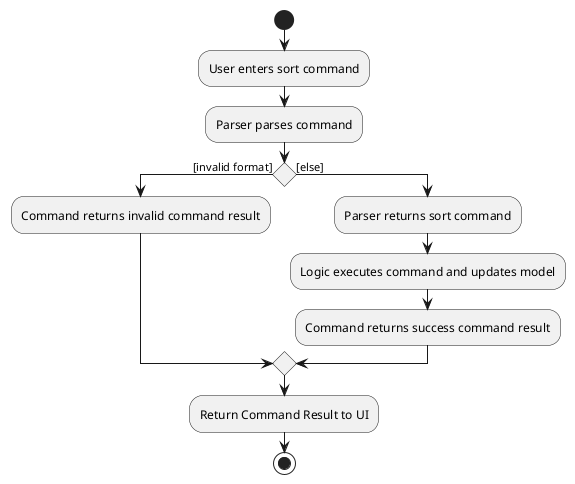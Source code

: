 @startuml
start
:User enters sort command;

:Parser parses command;

if () then ([invalid format])
    :Command returns invalid command result;

else ([else])
    :Parser returns sort command;
    :Logic executes command and updates model;
    :Command returns success command result;

endif
:Return Command Result to UI;
stop
@enduml
